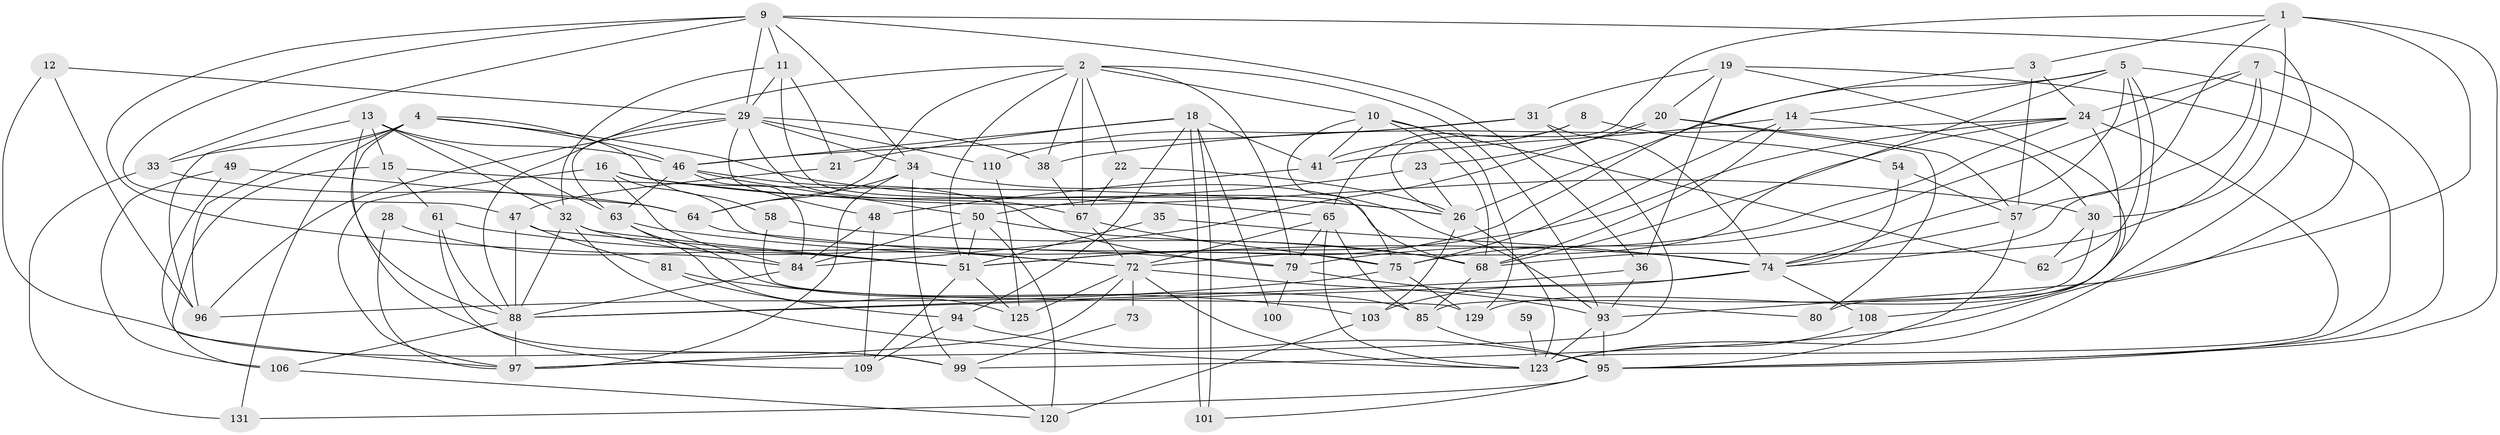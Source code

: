 // original degree distribution, {3: 0.2878787878787879, 7: 0.03787878787878788, 5: 0.25, 6: 0.05303030303030303, 4: 0.23484848484848486, 2: 0.12121212121212122, 8: 0.015151515151515152}
// Generated by graph-tools (version 1.1) at 2025/41/03/06/25 10:41:57]
// undirected, 79 vertices, 207 edges
graph export_dot {
graph [start="1"]
  node [color=gray90,style=filled];
  1 [super="+43"];
  2 [super="+126"];
  3 [super="+6"];
  4 [super="+86"];
  5 [super="+40"];
  7 [super="+42"];
  8 [super="+114"];
  9 [super="+121"];
  10 [super="+69"];
  11 [super="+25"];
  12 [super="+60"];
  13 [super="+27"];
  14 [super="+117"];
  15 [super="+17"];
  16 [super="+119"];
  18 [super="+52"];
  19;
  20 [super="+91"];
  21 [super="+70"];
  22;
  23 [super="+37"];
  24 [super="+66"];
  26 [super="+53"];
  28;
  29 [super="+78"];
  30 [super="+39"];
  31 [super="+89"];
  32 [super="+45"];
  33 [super="+113"];
  34 [super="+56"];
  35;
  36 [super="+55"];
  38 [super="+44"];
  41 [super="+124"];
  46 [super="+77"];
  47 [super="+83"];
  48;
  49;
  50 [super="+111"];
  51 [super="+116"];
  54;
  57 [super="+112"];
  58;
  59;
  61 [super="+87"];
  62 [super="+104"];
  63 [super="+115"];
  64 [super="+105"];
  65 [super="+90"];
  67 [super="+71"];
  68 [super="+92"];
  72 [super="+98"];
  73;
  74 [super="+82"];
  75 [super="+76"];
  79 [super="+118"];
  80;
  81;
  84 [super="+102"];
  85;
  88 [super="+127"];
  93 [super="+122"];
  94;
  95 [super="+107"];
  96;
  97 [super="+130"];
  99;
  100;
  101;
  103;
  106;
  108;
  109;
  110;
  120;
  123 [super="+128"];
  125 [super="+132"];
  129;
  131;
  1 -- 57;
  1 -- 30;
  1 -- 3;
  1 -- 99;
  1 -- 26;
  1 -- 95;
  2 -- 79;
  2 -- 22;
  2 -- 38;
  2 -- 67;
  2 -- 51;
  2 -- 93;
  2 -- 88;
  2 -- 10;
  2 -- 64;
  3 -- 57;
  3 -- 24;
  3 -- 26;
  4 -- 96;
  4 -- 131;
  4 -- 26;
  4 -- 33;
  4 -- 58;
  4 -- 99;
  4 -- 46;
  5 -- 62;
  5 -- 129;
  5 -- 14;
  5 -- 74;
  5 -- 51;
  5 -- 93;
  5 -- 68;
  7 -- 95;
  7 -- 75;
  7 -- 24;
  7 -- 74;
  7 -- 68;
  8 -- 41;
  8 -- 54;
  8 -- 65;
  9 -- 11;
  9 -- 47;
  9 -- 123;
  9 -- 33;
  9 -- 29;
  9 -- 34;
  9 -- 84;
  9 -- 36;
  10 -- 75;
  10 -- 41;
  10 -- 129;
  10 -- 68;
  10 -- 62;
  11 -- 68;
  11 -- 21;
  11 -- 32;
  11 -- 29;
  12 -- 96;
  12 -- 99;
  12 -- 29;
  13 -- 96;
  13 -- 88;
  13 -- 32;
  13 -- 15;
  13 -- 46;
  13 -- 63;
  14 -- 68;
  14 -- 41;
  14 -- 30;
  14 -- 75;
  15 -- 106 [weight=2];
  15 -- 26;
  15 -- 61;
  16 -- 75;
  16 -- 97;
  16 -- 84;
  16 -- 30;
  16 -- 65;
  18 -- 46;
  18 -- 101;
  18 -- 101;
  18 -- 100;
  18 -- 41;
  18 -- 94;
  18 -- 21;
  19 -- 108;
  19 -- 36;
  19 -- 95;
  19 -- 20;
  19 -- 31;
  20 -- 84;
  20 -- 80;
  20 -- 57;
  20 -- 23;
  21 -- 47;
  22 -- 26;
  22 -- 67;
  23 -- 26;
  23 -- 50;
  24 -- 123;
  24 -- 80;
  24 -- 51;
  24 -- 72;
  24 -- 79;
  24 -- 38;
  26 -- 123;
  26 -- 103;
  28 -- 51;
  28 -- 97;
  29 -- 38;
  29 -- 96;
  29 -- 48;
  29 -- 67;
  29 -- 110;
  29 -- 63;
  29 -- 34;
  30 -- 85;
  30 -- 62 [weight=2];
  31 -- 110;
  31 -- 74;
  31 -- 97;
  31 -- 46;
  32 -- 123;
  32 -- 88;
  32 -- 72;
  32 -- 51;
  33 -- 64;
  33 -- 131;
  34 -- 97;
  34 -- 64;
  34 -- 99;
  34 -- 93;
  35 -- 51;
  35 -- 74;
  36 -- 88;
  36 -- 93;
  38 -- 67;
  41 -- 48;
  46 -- 84;
  46 -- 50;
  46 -- 79;
  46 -- 63;
  47 -- 81;
  47 -- 51;
  47 -- 88;
  48 -- 84;
  48 -- 109;
  49 -- 106;
  49 -- 64;
  49 -- 97;
  50 -- 68;
  50 -- 84;
  50 -- 120;
  50 -- 51;
  51 -- 109;
  51 -- 125;
  54 -- 74;
  54 -- 57;
  57 -- 74;
  57 -- 95;
  58 -- 129;
  58 -- 68;
  59 -- 123 [weight=2];
  61 -- 109;
  61 -- 79;
  61 -- 88;
  63 -- 85;
  63 -- 125;
  63 -- 74;
  64 -- 72;
  65 -- 123;
  65 -- 79;
  65 -- 72;
  65 -- 85;
  67 -- 72;
  67 -- 75;
  68 -- 85;
  72 -- 73;
  72 -- 123;
  72 -- 125;
  72 -- 93;
  72 -- 97;
  73 -- 99;
  74 -- 88;
  74 -- 108;
  74 -- 103;
  75 -- 96;
  75 -- 129;
  79 -- 100;
  79 -- 80;
  81 -- 103;
  81 -- 94;
  84 -- 88;
  85 -- 95;
  88 -- 97;
  88 -- 106;
  93 -- 95;
  93 -- 123;
  94 -- 95;
  94 -- 109;
  95 -- 101;
  95 -- 131;
  99 -- 120;
  103 -- 120;
  106 -- 120;
  108 -- 123;
  110 -- 125;
}
